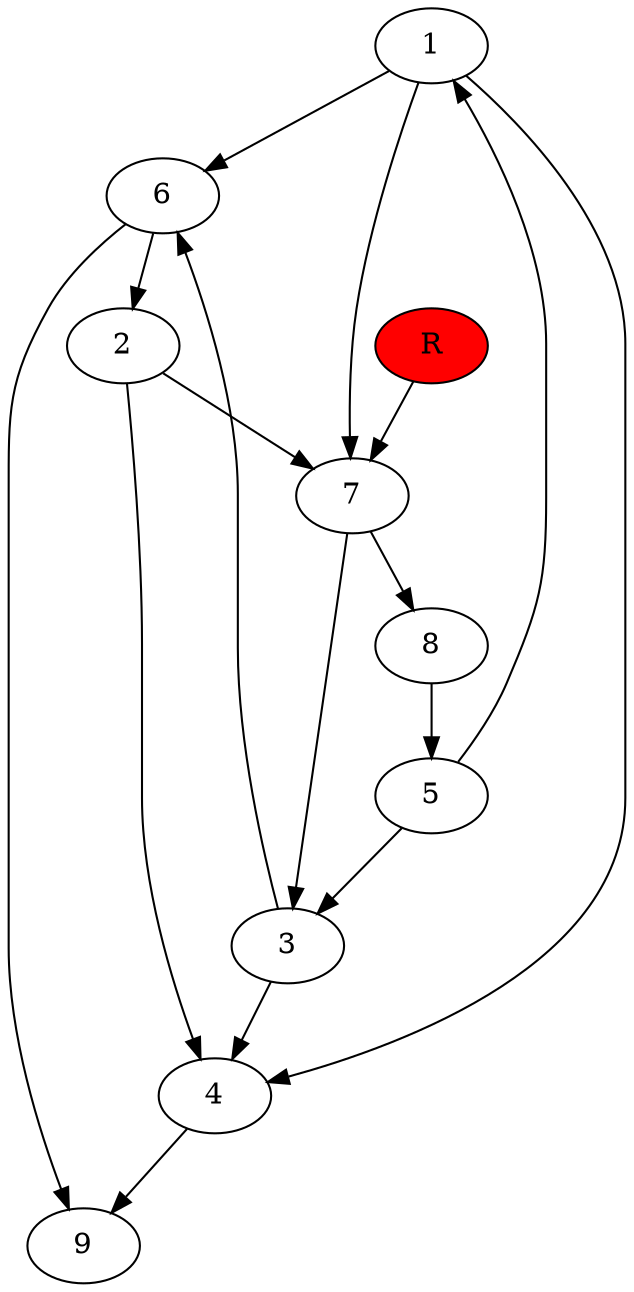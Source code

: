 digraph prb41991 {
	1
	2
	3
	4
	5
	6
	7
	8
	R [fillcolor="#ff0000" style=filled]
	1 -> 4
	1 -> 6
	1 -> 7
	2 -> 4
	2 -> 7
	3 -> 4
	3 -> 6
	4 -> 9
	5 -> 1
	5 -> 3
	6 -> 2
	6 -> 9
	7 -> 3
	7 -> 8
	8 -> 5
	R -> 7
}
